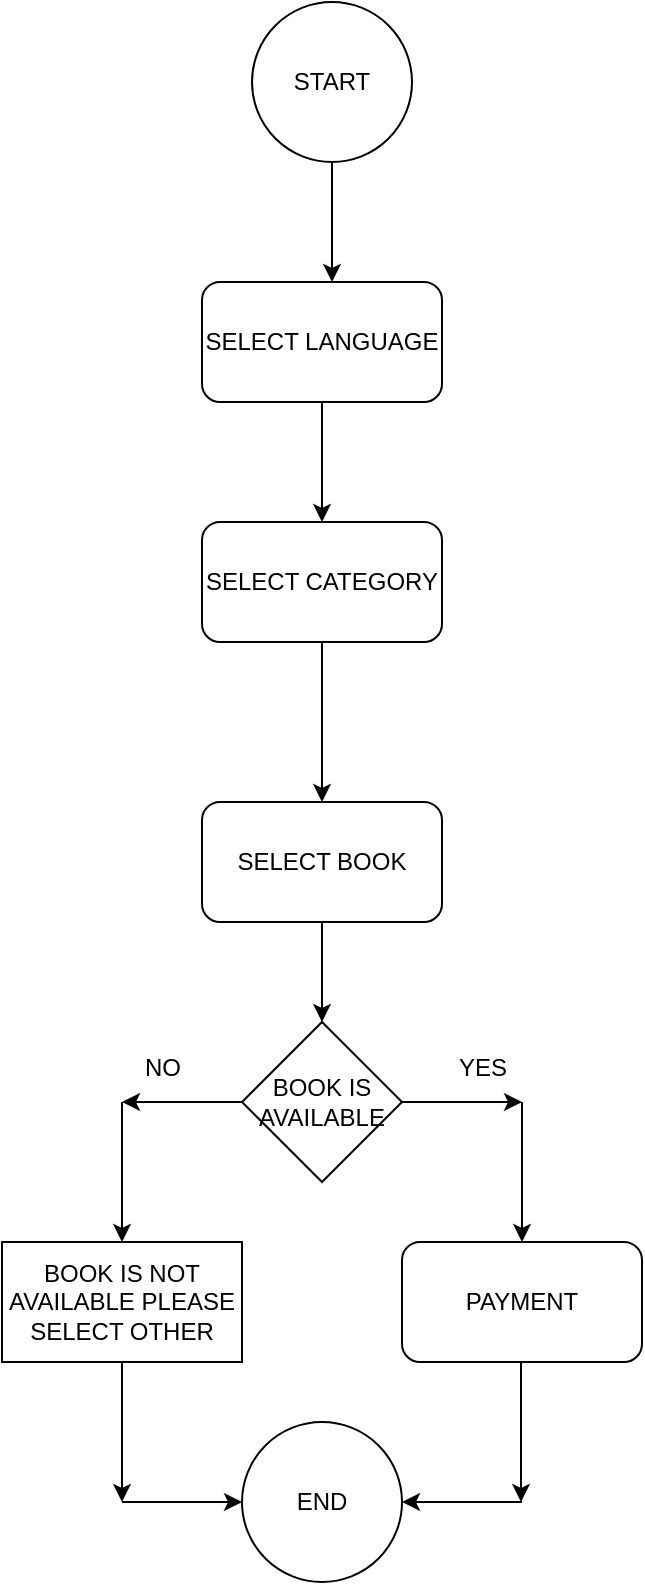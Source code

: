 <mxfile version="24.4.6" type="device">
  <diagram name="Page-1" id="RsYfrJunQzT_kZZUztc9">
    <mxGraphModel dx="794" dy="500" grid="1" gridSize="10" guides="1" tooltips="1" connect="1" arrows="1" fold="1" page="1" pageScale="1" pageWidth="850" pageHeight="1100" math="0" shadow="0">
      <root>
        <mxCell id="0" />
        <mxCell id="1" parent="0" />
        <mxCell id="5a9oaSSRYK7hABnhbvxl-1" value="START" style="ellipse;whiteSpace=wrap;html=1;aspect=fixed;" vertex="1" parent="1">
          <mxGeometry x="385" y="130" width="80" height="80" as="geometry" />
        </mxCell>
        <mxCell id="5a9oaSSRYK7hABnhbvxl-2" value="SELECT LANGUAGE" style="rounded=1;whiteSpace=wrap;html=1;" vertex="1" parent="1">
          <mxGeometry x="360" y="270" width="120" height="60" as="geometry" />
        </mxCell>
        <mxCell id="5a9oaSSRYK7hABnhbvxl-3" value="" style="endArrow=classic;html=1;rounded=0;exitX=0.5;exitY=1;exitDx=0;exitDy=0;" edge="1" parent="1" source="5a9oaSSRYK7hABnhbvxl-1">
          <mxGeometry width="50" height="50" relative="1" as="geometry">
            <mxPoint x="380" y="390" as="sourcePoint" />
            <mxPoint x="425" y="270" as="targetPoint" />
          </mxGeometry>
        </mxCell>
        <mxCell id="5a9oaSSRYK7hABnhbvxl-4" value="" style="endArrow=classic;html=1;rounded=0;exitX=0.5;exitY=1;exitDx=0;exitDy=0;" edge="1" parent="1" source="5a9oaSSRYK7hABnhbvxl-2">
          <mxGeometry width="50" height="50" relative="1" as="geometry">
            <mxPoint x="380" y="390" as="sourcePoint" />
            <mxPoint x="420" y="390" as="targetPoint" />
          </mxGeometry>
        </mxCell>
        <mxCell id="5a9oaSSRYK7hABnhbvxl-5" value="SELECT CATEGORY" style="rounded=1;whiteSpace=wrap;html=1;" vertex="1" parent="1">
          <mxGeometry x="360" y="390" width="120" height="60" as="geometry" />
        </mxCell>
        <mxCell id="5a9oaSSRYK7hABnhbvxl-6" value="" style="endArrow=classic;html=1;rounded=0;exitX=0.5;exitY=1;exitDx=0;exitDy=0;" edge="1" parent="1" source="5a9oaSSRYK7hABnhbvxl-5">
          <mxGeometry width="50" height="50" relative="1" as="geometry">
            <mxPoint x="380" y="590" as="sourcePoint" />
            <mxPoint x="420" y="530" as="targetPoint" />
          </mxGeometry>
        </mxCell>
        <mxCell id="5a9oaSSRYK7hABnhbvxl-7" value="SELECT BOOK" style="rounded=1;whiteSpace=wrap;html=1;" vertex="1" parent="1">
          <mxGeometry x="360" y="530" width="120" height="60" as="geometry" />
        </mxCell>
        <mxCell id="5a9oaSSRYK7hABnhbvxl-8" value="BOOK IS AVAILABLE" style="rhombus;whiteSpace=wrap;html=1;" vertex="1" parent="1">
          <mxGeometry x="380" y="640" width="80" height="80" as="geometry" />
        </mxCell>
        <mxCell id="5a9oaSSRYK7hABnhbvxl-9" value="" style="endArrow=classic;html=1;rounded=0;entryX=0.5;entryY=0;entryDx=0;entryDy=0;exitX=0.5;exitY=1;exitDx=0;exitDy=0;" edge="1" parent="1" source="5a9oaSSRYK7hABnhbvxl-7" target="5a9oaSSRYK7hABnhbvxl-8">
          <mxGeometry width="50" height="50" relative="1" as="geometry">
            <mxPoint x="380" y="590" as="sourcePoint" />
            <mxPoint x="430" y="540" as="targetPoint" />
          </mxGeometry>
        </mxCell>
        <mxCell id="5a9oaSSRYK7hABnhbvxl-10" value="" style="endArrow=classic;html=1;rounded=0;exitX=1;exitY=0.5;exitDx=0;exitDy=0;" edge="1" parent="1" source="5a9oaSSRYK7hABnhbvxl-8">
          <mxGeometry width="50" height="50" relative="1" as="geometry">
            <mxPoint x="380" y="590" as="sourcePoint" />
            <mxPoint x="520" y="680" as="targetPoint" />
          </mxGeometry>
        </mxCell>
        <mxCell id="5a9oaSSRYK7hABnhbvxl-11" value="" style="endArrow=classic;html=1;rounded=0;exitX=0;exitY=0.5;exitDx=0;exitDy=0;" edge="1" parent="1" source="5a9oaSSRYK7hABnhbvxl-8">
          <mxGeometry width="50" height="50" relative="1" as="geometry">
            <mxPoint x="380" y="590" as="sourcePoint" />
            <mxPoint x="320" y="680" as="targetPoint" />
          </mxGeometry>
        </mxCell>
        <mxCell id="5a9oaSSRYK7hABnhbvxl-12" value="YES" style="text;html=1;align=center;verticalAlign=middle;resizable=0;points=[];autosize=1;strokeColor=none;fillColor=none;" vertex="1" parent="1">
          <mxGeometry x="475" y="648" width="50" height="30" as="geometry" />
        </mxCell>
        <mxCell id="5a9oaSSRYK7hABnhbvxl-13" value="NO" style="text;html=1;align=center;verticalAlign=middle;resizable=0;points=[];autosize=1;strokeColor=none;fillColor=none;" vertex="1" parent="1">
          <mxGeometry x="320" y="648" width="40" height="30" as="geometry" />
        </mxCell>
        <mxCell id="5a9oaSSRYK7hABnhbvxl-14" value="" style="endArrow=classic;html=1;rounded=0;exitX=0;exitY=1.067;exitDx=0;exitDy=0;exitPerimeter=0;" edge="1" parent="1" source="5a9oaSSRYK7hABnhbvxl-13">
          <mxGeometry width="50" height="50" relative="1" as="geometry">
            <mxPoint x="380" y="590" as="sourcePoint" />
            <mxPoint x="320" y="750" as="targetPoint" />
          </mxGeometry>
        </mxCell>
        <mxCell id="5a9oaSSRYK7hABnhbvxl-15" value="" style="endArrow=classic;html=1;rounded=0;exitX=0;exitY=1.067;exitDx=0;exitDy=0;exitPerimeter=0;" edge="1" parent="1">
          <mxGeometry width="50" height="50" relative="1" as="geometry">
            <mxPoint x="520" y="680" as="sourcePoint" />
            <mxPoint x="520" y="750" as="targetPoint" />
          </mxGeometry>
        </mxCell>
        <mxCell id="5a9oaSSRYK7hABnhbvxl-16" value="BOOK IS NOT AVAILABLE PLEASE SELECT OTHER" style="rounded=0;whiteSpace=wrap;html=1;" vertex="1" parent="1">
          <mxGeometry x="260" y="750" width="120" height="60" as="geometry" />
        </mxCell>
        <mxCell id="5a9oaSSRYK7hABnhbvxl-17" value="PAYMENT" style="rounded=1;whiteSpace=wrap;html=1;" vertex="1" parent="1">
          <mxGeometry x="460" y="750" width="120" height="60" as="geometry" />
        </mxCell>
        <mxCell id="5a9oaSSRYK7hABnhbvxl-19" value="" style="endArrow=classic;html=1;rounded=0;exitX=0.5;exitY=1;exitDx=0;exitDy=0;" edge="1" parent="1" source="5a9oaSSRYK7hABnhbvxl-16">
          <mxGeometry width="50" height="50" relative="1" as="geometry">
            <mxPoint x="380" y="690" as="sourcePoint" />
            <mxPoint x="320" y="880" as="targetPoint" />
          </mxGeometry>
        </mxCell>
        <mxCell id="5a9oaSSRYK7hABnhbvxl-20" value="" style="endArrow=classic;html=1;rounded=0;exitX=0.5;exitY=1;exitDx=0;exitDy=0;" edge="1" parent="1">
          <mxGeometry width="50" height="50" relative="1" as="geometry">
            <mxPoint x="519.5" y="810" as="sourcePoint" />
            <mxPoint x="519.5" y="880" as="targetPoint" />
          </mxGeometry>
        </mxCell>
        <mxCell id="5a9oaSSRYK7hABnhbvxl-24" value="" style="endArrow=classic;html=1;rounded=0;entryX=0;entryY=0.5;entryDx=0;entryDy=0;" edge="1" parent="1" target="5a9oaSSRYK7hABnhbvxl-26">
          <mxGeometry width="50" height="50" relative="1" as="geometry">
            <mxPoint x="320" y="880" as="sourcePoint" />
            <mxPoint x="360" y="880" as="targetPoint" />
          </mxGeometry>
        </mxCell>
        <mxCell id="5a9oaSSRYK7hABnhbvxl-25" value="" style="endArrow=classic;html=1;rounded=0;entryX=1;entryY=0.5;entryDx=0;entryDy=0;" edge="1" parent="1" target="5a9oaSSRYK7hABnhbvxl-26">
          <mxGeometry width="50" height="50" relative="1" as="geometry">
            <mxPoint x="520" y="880" as="sourcePoint" />
            <mxPoint x="480" y="880" as="targetPoint" />
          </mxGeometry>
        </mxCell>
        <mxCell id="5a9oaSSRYK7hABnhbvxl-26" value="END" style="ellipse;whiteSpace=wrap;html=1;aspect=fixed;" vertex="1" parent="1">
          <mxGeometry x="380" y="840" width="80" height="80" as="geometry" />
        </mxCell>
      </root>
    </mxGraphModel>
  </diagram>
</mxfile>
